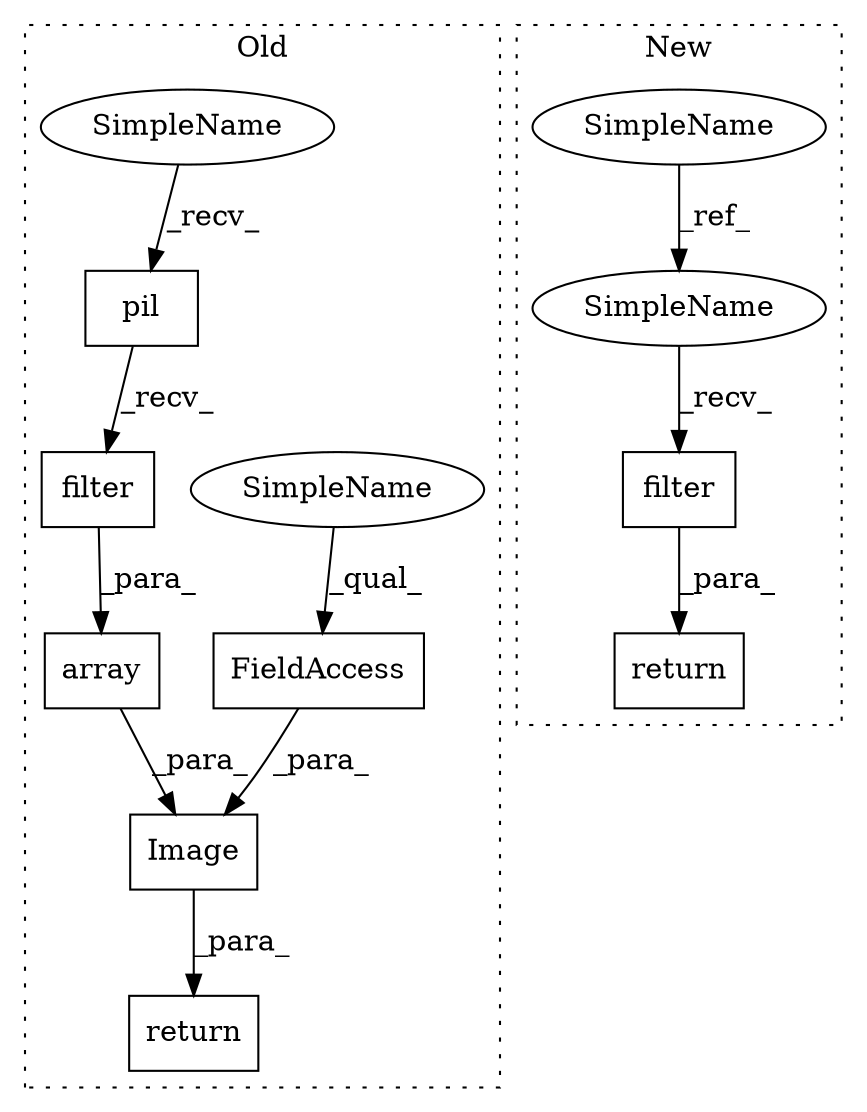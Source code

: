 digraph G {
subgraph cluster0 {
1 [label="pil" a="32" s="17093" l="5" shape="box"];
4 [label="FieldAccess" a="22" s="17152" l="17" shape="box"];
5 [label="Image" a="32" s="17069,17169" l="6,1" shape="box"];
7 [label="return" a="41" s="17062" l="7" shape="box"];
8 [label="filter" a="32" s="17099,17149" l="7,1" shape="box"];
9 [label="array" a="32" s="17081,17150" l="6,1" shape="box"];
11 [label="SimpleName" a="42" s="17152" l="5" shape="ellipse"];
12 [label="SimpleName" a="42" s="17087" l="5" shape="ellipse"];
label = "Old";
style="dotted";
}
subgraph cluster1 {
2 [label="filter" a="32" s="17131,17158" l="7,1" shape="box"];
3 [label="SimpleName" a="42" s="17004" l="5" shape="ellipse"];
6 [label="return" a="41" s="17118" l="7" shape="box"];
10 [label="SimpleName" a="42" s="17125" l="5" shape="ellipse"];
label = "New";
style="dotted";
}
1 -> 8 [label="_recv_"];
2 -> 6 [label="_para_"];
3 -> 10 [label="_ref_"];
4 -> 5 [label="_para_"];
5 -> 7 [label="_para_"];
8 -> 9 [label="_para_"];
9 -> 5 [label="_para_"];
10 -> 2 [label="_recv_"];
11 -> 4 [label="_qual_"];
12 -> 1 [label="_recv_"];
}